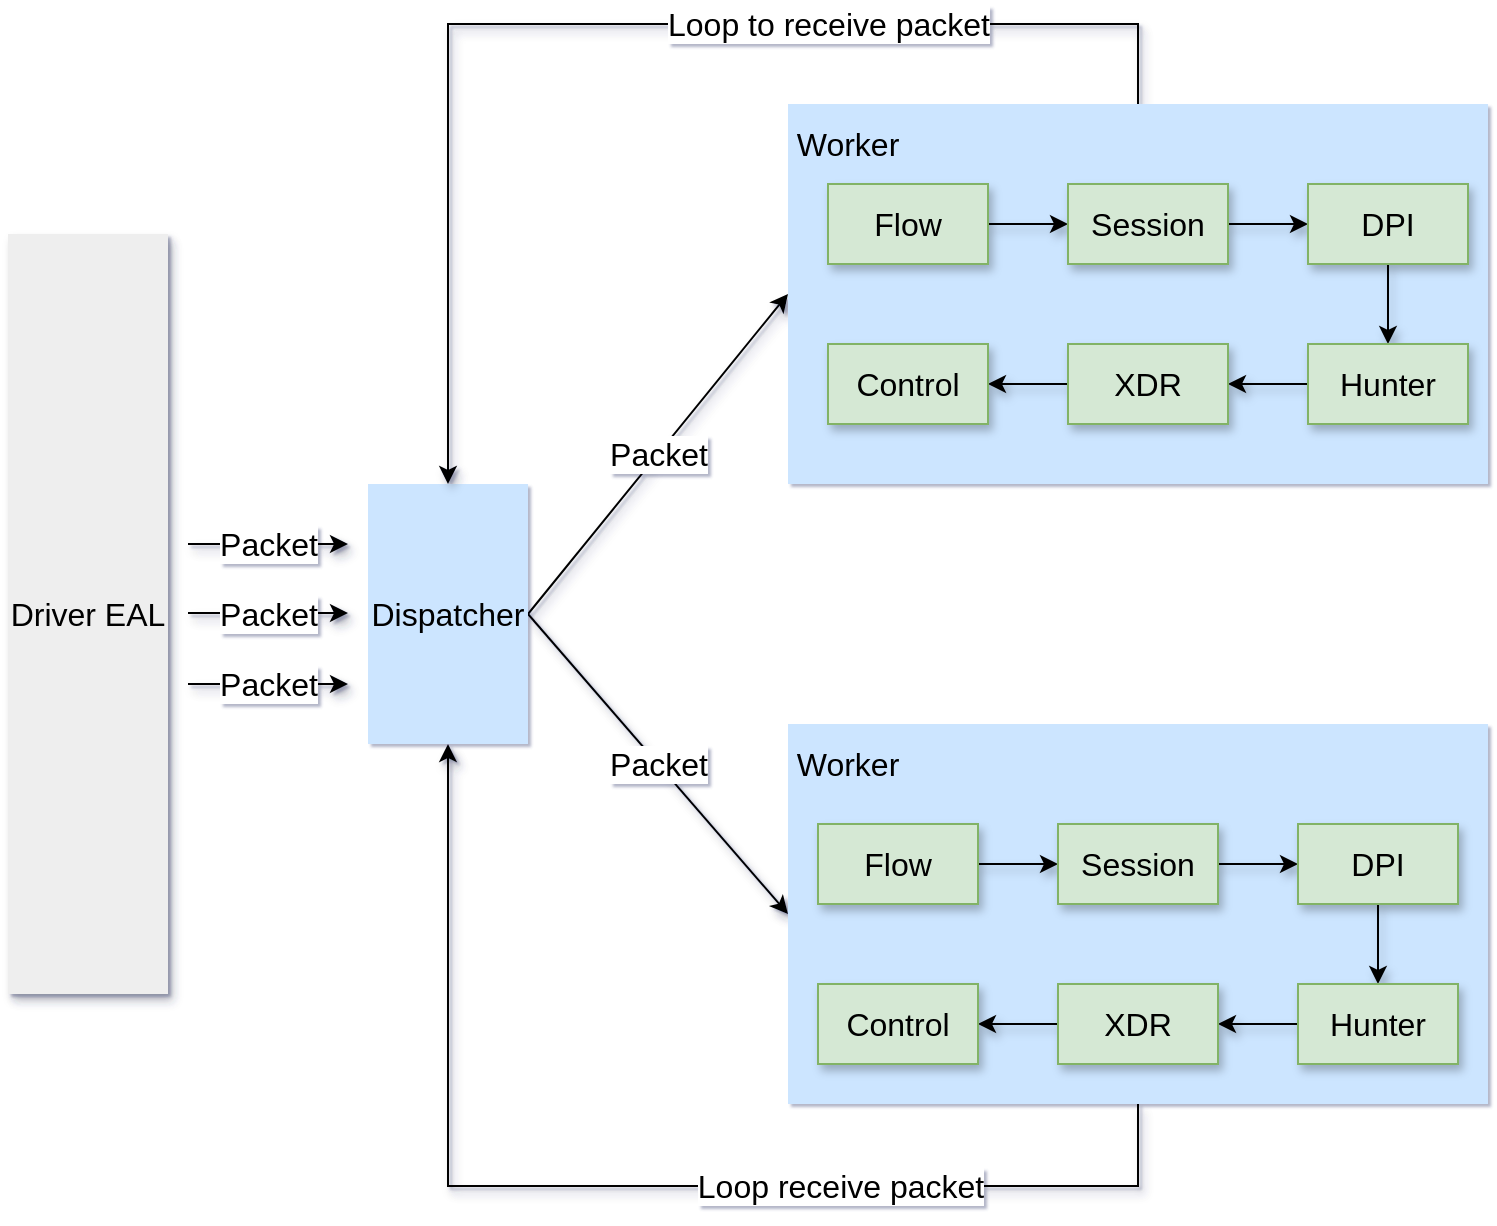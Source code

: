 <mxfile version="14.8.6" type="github">
  <diagram id="W4_oKClHGPwrAofHergB" name="第 1 页">
    <mxGraphModel dx="1024" dy="533" grid="0" gridSize="10" guides="1" tooltips="1" connect="1" arrows="1" fold="1" page="1" pageScale="1" pageWidth="2339" pageHeight="3300" math="0" shadow="1">
      <root>
        <mxCell id="0" />
        <mxCell id="1" parent="0" />
        <mxCell id="2CmZ-i93V_n3YH0BTP-C-30" value="&lt;font style=&quot;font-size: 16px&quot;&gt;Packet&lt;/font&gt;" style="rounded=0;orthogonalLoop=1;jettySize=auto;html=1;exitX=1;exitY=0.5;exitDx=0;exitDy=0;entryX=0;entryY=0.5;entryDx=0;entryDy=0;fontSize=16;shadow=1;" edge="1" parent="1" source="2CmZ-i93V_n3YH0BTP-C-22" target="2CmZ-i93V_n3YH0BTP-C-23">
          <mxGeometry relative="1" as="geometry" />
        </mxCell>
        <mxCell id="2CmZ-i93V_n3YH0BTP-C-31" value="Packet" style="edgeStyle=none;rounded=0;orthogonalLoop=1;jettySize=auto;html=1;exitX=1;exitY=0.5;exitDx=0;exitDy=0;entryX=0;entryY=0.5;entryDx=0;entryDy=0;fontSize=16;shadow=1;" edge="1" parent="1" source="2CmZ-i93V_n3YH0BTP-C-22" target="2CmZ-i93V_n3YH0BTP-C-25">
          <mxGeometry relative="1" as="geometry" />
        </mxCell>
        <mxCell id="2CmZ-i93V_n3YH0BTP-C-22" value="&lt;font style=&quot;font-size: 16px&quot;&gt;Dispatcher&lt;/font&gt;" style="rounded=0;whiteSpace=wrap;html=1;fillColor=#cce5ff;strokeColor=none;" vertex="1" parent="1">
          <mxGeometry x="220" y="380" width="80" height="130" as="geometry" />
        </mxCell>
        <mxCell id="2CmZ-i93V_n3YH0BTP-C-48" value="Loop to receive packet" style="edgeStyle=orthogonalEdgeStyle;rounded=0;orthogonalLoop=1;jettySize=auto;html=1;entryX=0.5;entryY=0;entryDx=0;entryDy=0;fontSize=16;shadow=1;" edge="1" parent="1" source="2CmZ-i93V_n3YH0BTP-C-23" target="2CmZ-i93V_n3YH0BTP-C-22">
          <mxGeometry x="-0.366" relative="1" as="geometry">
            <Array as="points">
              <mxPoint x="605" y="150" />
              <mxPoint x="260" y="150" />
            </Array>
            <mxPoint as="offset" />
          </mxGeometry>
        </mxCell>
        <mxCell id="2CmZ-i93V_n3YH0BTP-C-23" value="" style="rounded=0;whiteSpace=wrap;html=1;fillColor=#cce5ff;strokeColor=none;" vertex="1" parent="1">
          <mxGeometry x="430" y="190" width="350" height="190" as="geometry" />
        </mxCell>
        <mxCell id="2CmZ-i93V_n3YH0BTP-C-49" value="Loop receive packet" style="edgeStyle=orthogonalEdgeStyle;rounded=0;orthogonalLoop=1;jettySize=auto;html=1;exitX=0.5;exitY=1;exitDx=0;exitDy=0;entryX=0.5;entryY=1;entryDx=0;entryDy=0;shadow=1;fontSize=16;" edge="1" parent="1" source="2CmZ-i93V_n3YH0BTP-C-25" target="2CmZ-i93V_n3YH0BTP-C-22">
          <mxGeometry x="-0.374" relative="1" as="geometry">
            <Array as="points">
              <mxPoint x="605" y="731" />
              <mxPoint x="260" y="731" />
            </Array>
            <mxPoint as="offset" />
          </mxGeometry>
        </mxCell>
        <mxCell id="2CmZ-i93V_n3YH0BTP-C-25" value="" style="rounded=0;whiteSpace=wrap;html=1;fillColor=#cce5ff;strokeColor=none;" vertex="1" parent="1">
          <mxGeometry x="430" y="500" width="350" height="190" as="geometry" />
        </mxCell>
        <mxCell id="2CmZ-i93V_n3YH0BTP-C-26" value="&lt;font style=&quot;font-size: 16px&quot;&gt;Driver EAL&lt;/font&gt;" style="rounded=0;whiteSpace=wrap;html=1;fillColor=#eeeeee;shadow=1;glass=0;strokeColor=none;" vertex="1" parent="1">
          <mxGeometry x="40" y="255" width="80" height="380" as="geometry" />
        </mxCell>
        <mxCell id="2CmZ-i93V_n3YH0BTP-C-27" value="Packet" style="endArrow=classic;html=1;fontSize=16;shadow=1;" edge="1" parent="1">
          <mxGeometry width="50" height="50" relative="1" as="geometry">
            <mxPoint x="130" y="410" as="sourcePoint" />
            <mxPoint x="210" y="410" as="targetPoint" />
            <Array as="points" />
          </mxGeometry>
        </mxCell>
        <mxCell id="2CmZ-i93V_n3YH0BTP-C-28" value="Packet" style="endArrow=classic;html=1;fontSize=16;shadow=1;" edge="1" parent="1">
          <mxGeometry width="50" height="50" relative="1" as="geometry">
            <mxPoint x="130" y="444.5" as="sourcePoint" />
            <mxPoint x="210" y="444.5" as="targetPoint" />
            <Array as="points">
              <mxPoint x="170" y="444.5" />
              <mxPoint x="190" y="444.5" />
            </Array>
          </mxGeometry>
        </mxCell>
        <mxCell id="2CmZ-i93V_n3YH0BTP-C-29" value="Packet" style="endArrow=classic;html=1;fontSize=16;shadow=1;" edge="1" parent="1">
          <mxGeometry width="50" height="50" relative="1" as="geometry">
            <mxPoint x="130" y="480" as="sourcePoint" />
            <mxPoint x="210" y="480" as="targetPoint" />
            <Array as="points">
              <mxPoint x="170" y="480" />
              <mxPoint x="190" y="480" />
            </Array>
          </mxGeometry>
        </mxCell>
        <mxCell id="2CmZ-i93V_n3YH0BTP-C-32" value="Worker" style="text;html=1;strokeColor=none;fillColor=none;align=center;verticalAlign=middle;whiteSpace=wrap;rounded=0;shadow=1;glass=0;fontSize=16;" vertex="1" parent="1">
          <mxGeometry x="440" y="200" width="40" height="20" as="geometry" />
        </mxCell>
        <mxCell id="2CmZ-i93V_n3YH0BTP-C-34" value="Worker" style="text;html=1;strokeColor=none;fillColor=none;align=center;verticalAlign=middle;whiteSpace=wrap;rounded=0;shadow=1;glass=0;fontSize=16;" vertex="1" parent="1">
          <mxGeometry x="440" y="510" width="40" height="20" as="geometry" />
        </mxCell>
        <mxCell id="2CmZ-i93V_n3YH0BTP-C-50" style="edgeStyle=orthogonalEdgeStyle;rounded=0;orthogonalLoop=1;jettySize=auto;html=1;exitX=1;exitY=0.5;exitDx=0;exitDy=0;shadow=1;fontSize=16;" edge="1" parent="1" source="2CmZ-i93V_n3YH0BTP-C-35" target="2CmZ-i93V_n3YH0BTP-C-36">
          <mxGeometry relative="1" as="geometry" />
        </mxCell>
        <mxCell id="2CmZ-i93V_n3YH0BTP-C-35" value="Flow" style="rounded=0;whiteSpace=wrap;html=1;shadow=1;glass=0;fontSize=16;fillColor=#d5e8d4;strokeColor=#82b366;" vertex="1" parent="1">
          <mxGeometry x="450" y="230" width="80" height="40" as="geometry" />
        </mxCell>
        <mxCell id="2CmZ-i93V_n3YH0BTP-C-51" style="edgeStyle=orthogonalEdgeStyle;rounded=0;orthogonalLoop=1;jettySize=auto;html=1;exitX=1;exitY=0.5;exitDx=0;exitDy=0;shadow=1;fontSize=16;" edge="1" parent="1" source="2CmZ-i93V_n3YH0BTP-C-36" target="2CmZ-i93V_n3YH0BTP-C-37">
          <mxGeometry relative="1" as="geometry" />
        </mxCell>
        <mxCell id="2CmZ-i93V_n3YH0BTP-C-36" value="Session" style="rounded=0;whiteSpace=wrap;html=1;shadow=1;glass=0;fontSize=16;fillColor=#d5e8d4;strokeColor=#82b366;" vertex="1" parent="1">
          <mxGeometry x="570" y="230" width="80" height="40" as="geometry" />
        </mxCell>
        <mxCell id="2CmZ-i93V_n3YH0BTP-C-52" style="edgeStyle=orthogonalEdgeStyle;rounded=0;orthogonalLoop=1;jettySize=auto;html=1;exitX=0.5;exitY=1;exitDx=0;exitDy=0;entryX=0.5;entryY=0;entryDx=0;entryDy=0;shadow=1;fontSize=16;" edge="1" parent="1" source="2CmZ-i93V_n3YH0BTP-C-37" target="2CmZ-i93V_n3YH0BTP-C-38">
          <mxGeometry relative="1" as="geometry" />
        </mxCell>
        <mxCell id="2CmZ-i93V_n3YH0BTP-C-37" value="DPI" style="rounded=0;whiteSpace=wrap;html=1;shadow=1;glass=0;fontSize=16;fillColor=#d5e8d4;strokeColor=#82b366;" vertex="1" parent="1">
          <mxGeometry x="690" y="230" width="80" height="40" as="geometry" />
        </mxCell>
        <mxCell id="2CmZ-i93V_n3YH0BTP-C-53" style="edgeStyle=orthogonalEdgeStyle;rounded=0;orthogonalLoop=1;jettySize=auto;html=1;exitX=0;exitY=0.5;exitDx=0;exitDy=0;entryX=1;entryY=0.5;entryDx=0;entryDy=0;shadow=1;fontSize=16;" edge="1" parent="1" source="2CmZ-i93V_n3YH0BTP-C-38" target="2CmZ-i93V_n3YH0BTP-C-39">
          <mxGeometry relative="1" as="geometry" />
        </mxCell>
        <mxCell id="2CmZ-i93V_n3YH0BTP-C-38" value="Hunter" style="rounded=0;whiteSpace=wrap;html=1;shadow=1;glass=0;fontSize=16;fillColor=#d5e8d4;strokeColor=#82b366;" vertex="1" parent="1">
          <mxGeometry x="690" y="310" width="80" height="40" as="geometry" />
        </mxCell>
        <mxCell id="2CmZ-i93V_n3YH0BTP-C-54" style="edgeStyle=orthogonalEdgeStyle;rounded=0;orthogonalLoop=1;jettySize=auto;html=1;exitX=0;exitY=0.5;exitDx=0;exitDy=0;entryX=1;entryY=0.5;entryDx=0;entryDy=0;shadow=1;fontSize=16;" edge="1" parent="1" source="2CmZ-i93V_n3YH0BTP-C-39" target="2CmZ-i93V_n3YH0BTP-C-40">
          <mxGeometry relative="1" as="geometry" />
        </mxCell>
        <mxCell id="2CmZ-i93V_n3YH0BTP-C-39" value="XDR" style="rounded=0;whiteSpace=wrap;html=1;shadow=1;glass=0;fontSize=16;fillColor=#d5e8d4;strokeColor=#82b366;" vertex="1" parent="1">
          <mxGeometry x="570" y="310" width="80" height="40" as="geometry" />
        </mxCell>
        <mxCell id="2CmZ-i93V_n3YH0BTP-C-40" value="Control" style="rounded=0;whiteSpace=wrap;html=1;shadow=1;glass=0;fontSize=16;fillColor=#d5e8d4;strokeColor=#82b366;" vertex="1" parent="1">
          <mxGeometry x="450" y="310" width="80" height="40" as="geometry" />
        </mxCell>
        <mxCell id="2CmZ-i93V_n3YH0BTP-C-65" style="edgeStyle=orthogonalEdgeStyle;rounded=0;orthogonalLoop=1;jettySize=auto;html=1;exitX=1;exitY=0.5;exitDx=0;exitDy=0;entryX=0;entryY=0.5;entryDx=0;entryDy=0;shadow=1;fontSize=16;" edge="1" parent="1" source="2CmZ-i93V_n3YH0BTP-C-42" target="2CmZ-i93V_n3YH0BTP-C-43">
          <mxGeometry relative="1" as="geometry" />
        </mxCell>
        <mxCell id="2CmZ-i93V_n3YH0BTP-C-42" value="Flow" style="rounded=0;whiteSpace=wrap;html=1;shadow=1;glass=0;fontSize=16;fillColor=#d5e8d4;strokeColor=#82b366;" vertex="1" parent="1">
          <mxGeometry x="445" y="550" width="80" height="40" as="geometry" />
        </mxCell>
        <mxCell id="2CmZ-i93V_n3YH0BTP-C-66" style="edgeStyle=orthogonalEdgeStyle;rounded=0;orthogonalLoop=1;jettySize=auto;html=1;exitX=1;exitY=0.5;exitDx=0;exitDy=0;entryX=0;entryY=0.5;entryDx=0;entryDy=0;shadow=1;fontSize=16;" edge="1" parent="1" source="2CmZ-i93V_n3YH0BTP-C-43" target="2CmZ-i93V_n3YH0BTP-C-44">
          <mxGeometry relative="1" as="geometry" />
        </mxCell>
        <mxCell id="2CmZ-i93V_n3YH0BTP-C-43" value="Session" style="rounded=0;whiteSpace=wrap;html=1;shadow=1;glass=0;fontSize=16;fillColor=#d5e8d4;strokeColor=#82b366;" vertex="1" parent="1">
          <mxGeometry x="565" y="550" width="80" height="40" as="geometry" />
        </mxCell>
        <mxCell id="2CmZ-i93V_n3YH0BTP-C-67" style="edgeStyle=orthogonalEdgeStyle;rounded=0;orthogonalLoop=1;jettySize=auto;html=1;exitX=0.5;exitY=1;exitDx=0;exitDy=0;entryX=0.5;entryY=0;entryDx=0;entryDy=0;shadow=1;fontSize=16;" edge="1" parent="1" source="2CmZ-i93V_n3YH0BTP-C-44" target="2CmZ-i93V_n3YH0BTP-C-45">
          <mxGeometry relative="1" as="geometry" />
        </mxCell>
        <mxCell id="2CmZ-i93V_n3YH0BTP-C-44" value="DPI" style="rounded=0;whiteSpace=wrap;html=1;shadow=1;glass=0;fontSize=16;fillColor=#d5e8d4;strokeColor=#82b366;" vertex="1" parent="1">
          <mxGeometry x="685" y="550" width="80" height="40" as="geometry" />
        </mxCell>
        <mxCell id="2CmZ-i93V_n3YH0BTP-C-68" style="edgeStyle=orthogonalEdgeStyle;rounded=0;orthogonalLoop=1;jettySize=auto;html=1;exitX=0;exitY=0.5;exitDx=0;exitDy=0;entryX=1;entryY=0.5;entryDx=0;entryDy=0;shadow=1;fontSize=16;" edge="1" parent="1" source="2CmZ-i93V_n3YH0BTP-C-45" target="2CmZ-i93V_n3YH0BTP-C-46">
          <mxGeometry relative="1" as="geometry" />
        </mxCell>
        <mxCell id="2CmZ-i93V_n3YH0BTP-C-45" value="Hunter" style="rounded=0;whiteSpace=wrap;html=1;shadow=1;glass=0;fontSize=16;fillColor=#d5e8d4;strokeColor=#82b366;" vertex="1" parent="1">
          <mxGeometry x="685" y="630" width="80" height="40" as="geometry" />
        </mxCell>
        <mxCell id="2CmZ-i93V_n3YH0BTP-C-69" style="edgeStyle=orthogonalEdgeStyle;rounded=0;orthogonalLoop=1;jettySize=auto;html=1;exitX=0;exitY=0.5;exitDx=0;exitDy=0;shadow=1;fontSize=16;" edge="1" parent="1" source="2CmZ-i93V_n3YH0BTP-C-46" target="2CmZ-i93V_n3YH0BTP-C-47">
          <mxGeometry relative="1" as="geometry" />
        </mxCell>
        <mxCell id="2CmZ-i93V_n3YH0BTP-C-46" value="XDR" style="rounded=0;whiteSpace=wrap;html=1;shadow=1;glass=0;fontSize=16;fillColor=#d5e8d4;strokeColor=#82b366;" vertex="1" parent="1">
          <mxGeometry x="565" y="630" width="80" height="40" as="geometry" />
        </mxCell>
        <mxCell id="2CmZ-i93V_n3YH0BTP-C-47" value="Control" style="rounded=0;whiteSpace=wrap;html=1;shadow=1;glass=0;fontSize=16;fillColor=#d5e8d4;strokeColor=#82b366;" vertex="1" parent="1">
          <mxGeometry x="445" y="630" width="80" height="40" as="geometry" />
        </mxCell>
      </root>
    </mxGraphModel>
  </diagram>
</mxfile>
